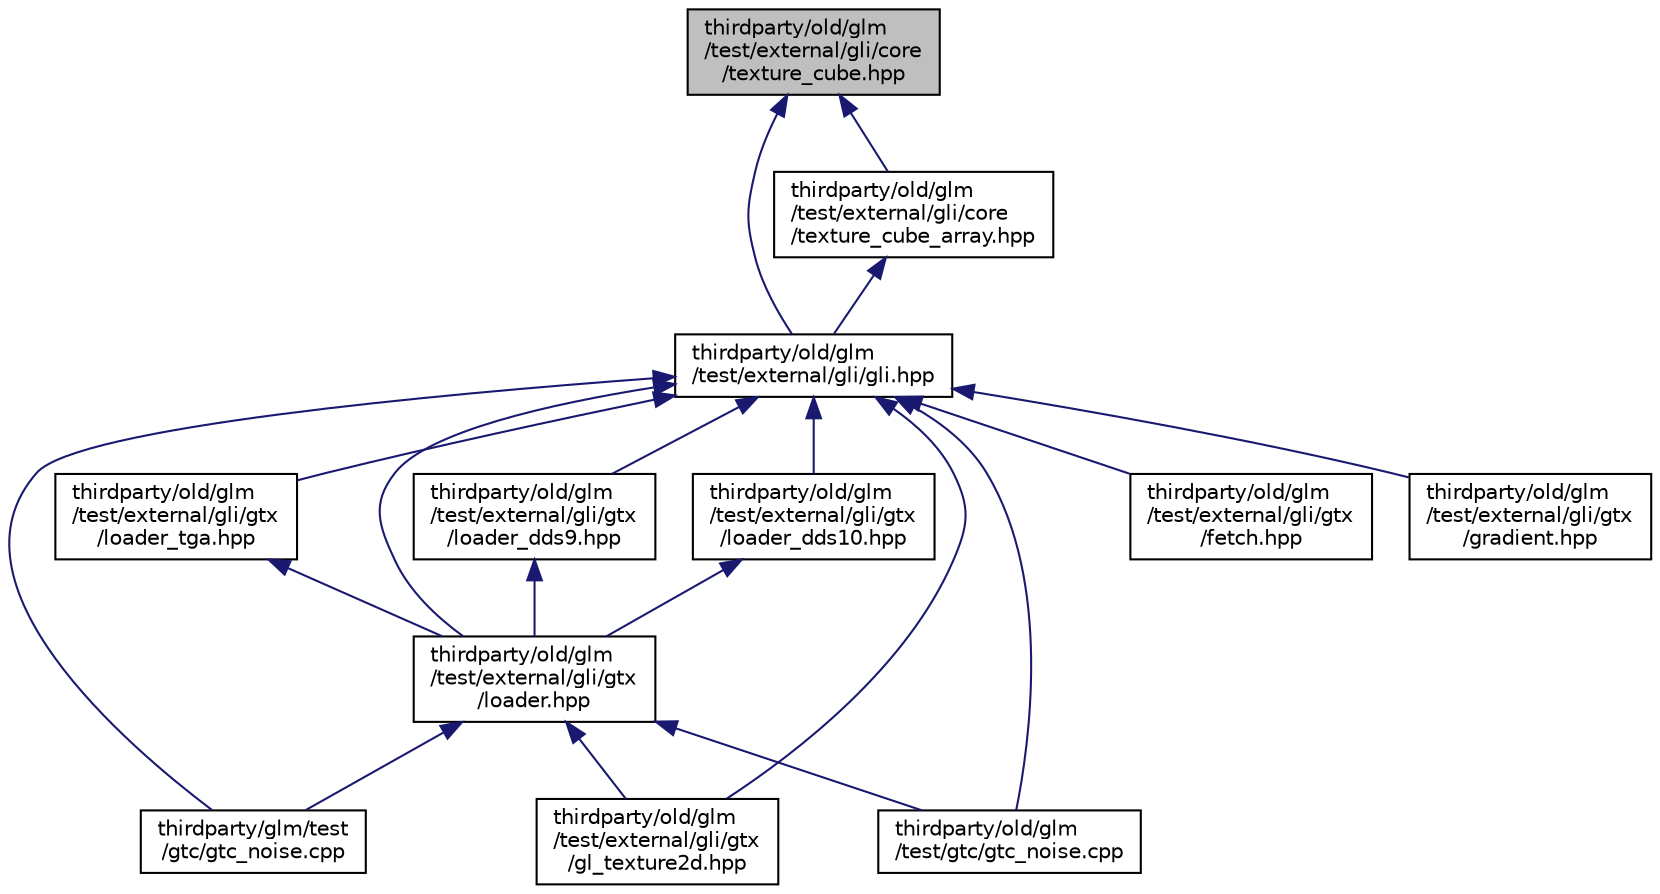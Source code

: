 digraph "thirdparty/old/glm/test/external/gli/core/texture_cube.hpp"
{
  edge [fontname="Helvetica",fontsize="10",labelfontname="Helvetica",labelfontsize="10"];
  node [fontname="Helvetica",fontsize="10",shape=record];
  Node1 [label="thirdparty/old/glm\l/test/external/gli/core\l/texture_cube.hpp",height=0.2,width=0.4,color="black", fillcolor="grey75", style="filled", fontcolor="black"];
  Node1 -> Node2 [dir="back",color="midnightblue",fontsize="10",style="solid",fontname="Helvetica"];
  Node2 [label="thirdparty/old/glm\l/test/external/gli/core\l/texture_cube_array.hpp",height=0.2,width=0.4,color="black", fillcolor="white", style="filled",URL="$old_2glm_2test_2external_2gli_2core_2texture__cube__array_8hpp.html"];
  Node2 -> Node3 [dir="back",color="midnightblue",fontsize="10",style="solid",fontname="Helvetica"];
  Node3 [label="thirdparty/old/glm\l/test/external/gli/gli.hpp",height=0.2,width=0.4,color="black", fillcolor="white", style="filled",URL="$old_2glm_2test_2external_2gli_2gli_8hpp.html"];
  Node3 -> Node4 [dir="back",color="midnightblue",fontsize="10",style="solid",fontname="Helvetica"];
  Node4 [label="thirdparty/glm/test\l/gtc/gtc_noise.cpp",height=0.2,width=0.4,color="black", fillcolor="white", style="filled",URL="$glm_2test_2gtc_2gtc__noise_8cpp.html"];
  Node3 -> Node5 [dir="back",color="midnightblue",fontsize="10",style="solid",fontname="Helvetica"];
  Node5 [label="thirdparty/old/glm\l/test/external/gli/gtx\l/fetch.hpp",height=0.2,width=0.4,color="black", fillcolor="white", style="filled",URL="$old_2glm_2test_2external_2gli_2gtx_2fetch_8hpp.html"];
  Node3 -> Node6 [dir="back",color="midnightblue",fontsize="10",style="solid",fontname="Helvetica"];
  Node6 [label="thirdparty/old/glm\l/test/external/gli/gtx\l/gl_texture2d.hpp",height=0.2,width=0.4,color="black", fillcolor="white", style="filled",URL="$old_2glm_2test_2external_2gli_2gtx_2gl__texture2d_8hpp.html"];
  Node3 -> Node7 [dir="back",color="midnightblue",fontsize="10",style="solid",fontname="Helvetica"];
  Node7 [label="thirdparty/old/glm\l/test/external/gli/gtx\l/loader.hpp",height=0.2,width=0.4,color="black", fillcolor="white", style="filled",URL="$old_2glm_2test_2external_2gli_2gtx_2loader_8hpp.html"];
  Node7 -> Node4 [dir="back",color="midnightblue",fontsize="10",style="solid",fontname="Helvetica"];
  Node7 -> Node6 [dir="back",color="midnightblue",fontsize="10",style="solid",fontname="Helvetica"];
  Node7 -> Node8 [dir="back",color="midnightblue",fontsize="10",style="solid",fontname="Helvetica"];
  Node8 [label="thirdparty/old/glm\l/test/gtc/gtc_noise.cpp",height=0.2,width=0.4,color="black", fillcolor="white", style="filled",URL="$old_2glm_2test_2gtc_2gtc__noise_8cpp.html"];
  Node3 -> Node9 [dir="back",color="midnightblue",fontsize="10",style="solid",fontname="Helvetica"];
  Node9 [label="thirdparty/old/glm\l/test/external/gli/gtx\l/loader_dds9.hpp",height=0.2,width=0.4,color="black", fillcolor="white", style="filled",URL="$old_2glm_2test_2external_2gli_2gtx_2loader__dds9_8hpp.html"];
  Node9 -> Node7 [dir="back",color="midnightblue",fontsize="10",style="solid",fontname="Helvetica"];
  Node3 -> Node10 [dir="back",color="midnightblue",fontsize="10",style="solid",fontname="Helvetica"];
  Node10 [label="thirdparty/old/glm\l/test/external/gli/gtx\l/loader_dds10.hpp",height=0.2,width=0.4,color="black", fillcolor="white", style="filled",URL="$old_2glm_2test_2external_2gli_2gtx_2loader__dds10_8hpp.html"];
  Node10 -> Node7 [dir="back",color="midnightblue",fontsize="10",style="solid",fontname="Helvetica"];
  Node3 -> Node11 [dir="back",color="midnightblue",fontsize="10",style="solid",fontname="Helvetica"];
  Node11 [label="thirdparty/old/glm\l/test/external/gli/gtx\l/loader_tga.hpp",height=0.2,width=0.4,color="black", fillcolor="white", style="filled",URL="$old_2glm_2test_2external_2gli_2gtx_2loader__tga_8hpp.html"];
  Node11 -> Node7 [dir="back",color="midnightblue",fontsize="10",style="solid",fontname="Helvetica"];
  Node3 -> Node12 [dir="back",color="midnightblue",fontsize="10",style="solid",fontname="Helvetica"];
  Node12 [label="thirdparty/old/glm\l/test/external/gli/gtx\l/gradient.hpp",height=0.2,width=0.4,color="black", fillcolor="white", style="filled",URL="$old_2glm_2test_2external_2gli_2gtx_2gradient_8hpp.html"];
  Node3 -> Node8 [dir="back",color="midnightblue",fontsize="10",style="solid",fontname="Helvetica"];
  Node1 -> Node3 [dir="back",color="midnightblue",fontsize="10",style="solid",fontname="Helvetica"];
}
